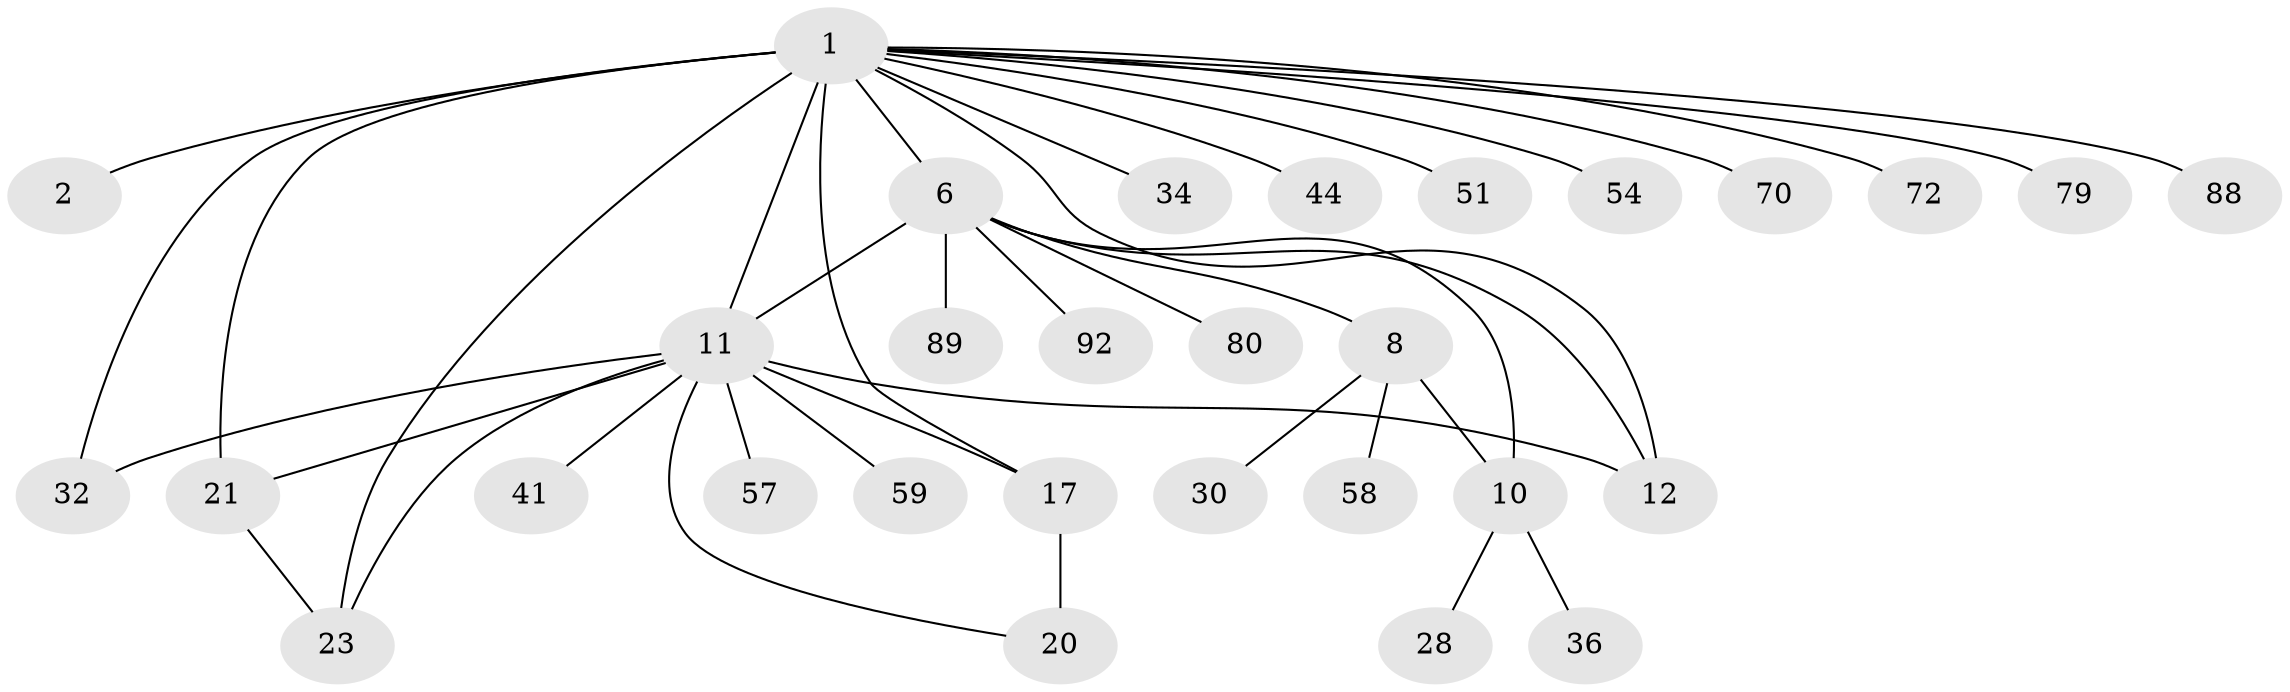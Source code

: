 // original degree distribution, {10: 0.02, 5: 0.03, 9: 0.03, 7: 0.06, 8: 0.04, 6: 0.04, 4: 0.02, 12: 0.01, 1: 0.55, 2: 0.17, 3: 0.03}
// Generated by graph-tools (version 1.1) at 2025/19/03/04/25 18:19:57]
// undirected, 30 vertices, 39 edges
graph export_dot {
graph [start="1"]
  node [color=gray90,style=filled];
  1 [super="+3+4+60+90+94+96"];
  2 [super="+46"];
  6 [super="+7+65+62"];
  8 [super="+9+100"];
  10 [super="+71"];
  11 [super="+16+45+13"];
  12 [super="+39+14+40+48"];
  17 [super="+69+63+18"];
  20 [super="+56"];
  21;
  23 [super="+61+53+26+43+91+98+99+29"];
  28;
  30 [super="+55"];
  32 [super="+93"];
  34;
  36 [super="+74"];
  41 [super="+73"];
  44;
  51 [super="+52"];
  54;
  57;
  58 [super="+81"];
  59;
  70;
  72;
  79;
  80;
  88;
  89;
  92;
  1 -- 2 [weight=4];
  1 -- 6 [weight=2];
  1 -- 34;
  1 -- 70;
  1 -- 44;
  1 -- 12;
  1 -- 51;
  1 -- 54;
  1 -- 88;
  1 -- 32;
  1 -- 72;
  1 -- 11 [weight=3];
  1 -- 79;
  1 -- 21 [weight=2];
  1 -- 23 [weight=2];
  1 -- 17 [weight=2];
  6 -- 8 [weight=4];
  6 -- 10 [weight=2];
  6 -- 12 [weight=3];
  6 -- 11 [weight=4];
  6 -- 80;
  6 -- 89;
  6 -- 92;
  8 -- 10 [weight=2];
  8 -- 58;
  8 -- 30;
  10 -- 28;
  10 -- 36;
  11 -- 12 [weight=4];
  11 -- 32;
  11 -- 17 [weight=3];
  11 -- 20;
  11 -- 59;
  11 -- 41;
  11 -- 21;
  11 -- 23;
  11 -- 57;
  17 -- 20 [weight=3];
  21 -- 23;
}
